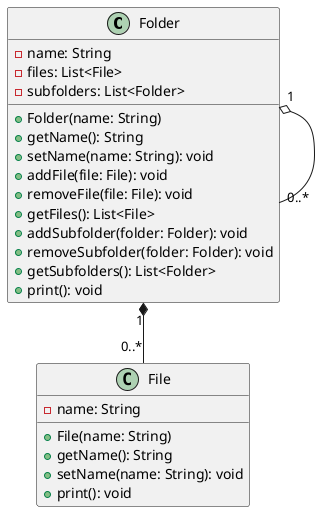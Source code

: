 @startuml
class Folder {
  - name: String
  - files: List<File>
  - subfolders: List<Folder>

  + Folder(name: String)
  + getName(): String
  + setName(name: String): void
  + addFile(file: File): void
  + removeFile(file: File): void
  + getFiles(): List<File>
  + addSubfolder(folder: Folder): void
  + removeSubfolder(folder: Folder): void
  + getSubfolders(): List<Folder>
  + print(): void
}

class File {
  - name: String

  + File(name: String)
  + getName(): String
  + setName(name: String): void
  + print(): void
}

Folder "1" *-- "0..*" File
Folder  "1" o-- "0..*" Folder

@enduml